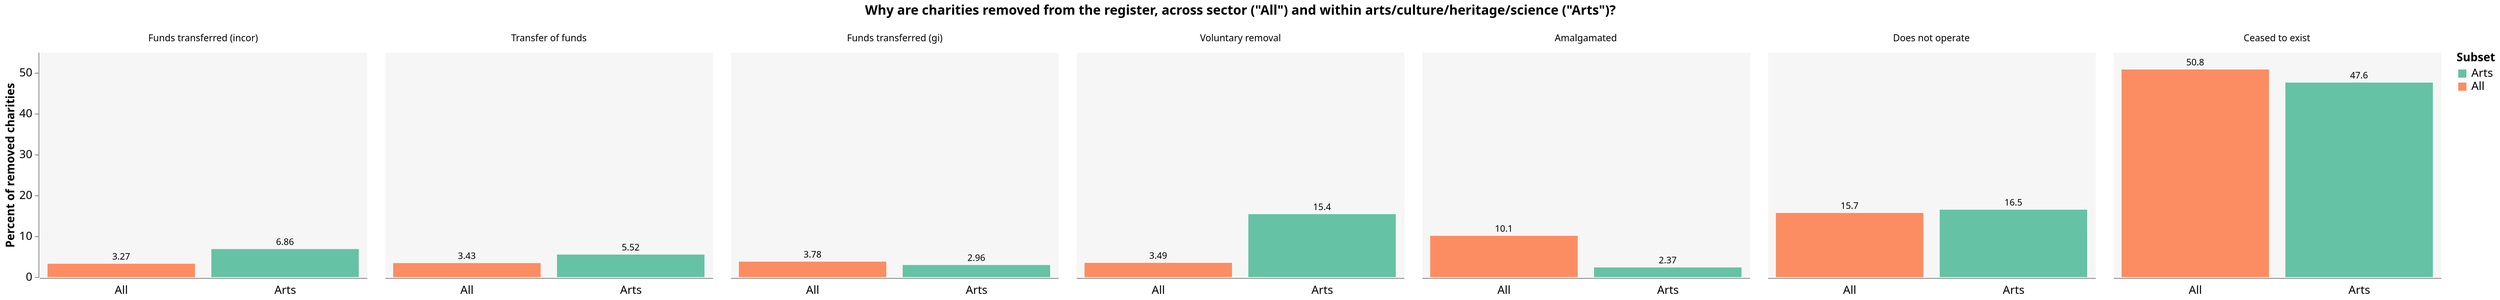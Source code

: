 {"config":{"view":{"width":400,"height":275,"fill":"lightgray","fillOpacity":0.2,"stroke":"transparent"},"axis":{"labelLimit":380,"titleFont":"Century Gothic","titleFontSize":14},"axisBottom":{"labelAngle":0,"labelFont":"Century Gothic","labelFontSize":14,"labelPadding":8,"ticks":false},"axisLeft":{"labelFont":"Century Gothic","labelFontSize":14},"header":{"labelFont":"Century Gothic","labelFontSize":11.5,"labelLimit":150,"titleFont":"Century Gothic","titleFontSize":16},"legend":{"labelFont":"Century Gothic","labelFontSize":14,"titleFont":"Century Gothic","titleFontSize":14},"range":{"category":{"scheme":"set2"}},"text":{"dx":-11,"dy":-8,"font":"Century Gothic"}},"data":{"name":"data-0599ffd23b380fc0d2230110f9d547dc"},"facet":{"column":{"type":"nominal","field":"Removal reason","header":{"title":"Why are charities removed from the register, across sector (\"All\") and within arts/culture/heritage/science (\"Arts\")?"},"sort":{"op":"median","field":"Count"}}},"spec":{"layer":[{"mark":{"type":"bar","stroke":"transparent"},"encoding":{"color":{"type":"nominal","field":"Subset","sort":["Arts"]},"tooltip":[{"type":"nominal","field":"Removal reason"},{"type":"quantitative","field":"Count"},{"type":"nominal","field":"Percent of removed charities"},{"type":"nominal","field":"Subset"}],"x":{"type":"nominal","axis":{"title":""},"field":"Subset","scale":{"rangeStep":55}},"y":{"type":"quantitative","axis":{"grid":false},"field":"Percent of removed charities"}},"selection":{"selector125":{"type":"single","on":"click","fields":["_vgsid_"],"resolve":"global","empty":"all"},"selector126":{"type":"interval","bind":"scales","on":"[mousedown, window:mouseup] > window:mousemove!","encodings":["x","y"],"translate":"[mousedown, window:mouseup] > window:mousemove!","zoom":"wheel!","mark":{"fill":"#333","fillOpacity":0.125,"stroke":"white"},"resolve":"global"}}},{"mark":{"type":"text","align":"left","baseline":"middle"},"encoding":{"text":{"type":"quantitative","field":"Percent of removed charities"},"x":{"type":"nominal","field":"Subset"},"y":{"type":"quantitative","field":"Percent of removed charities"}}}]},"transform":[{"calculate":"if((datum.Subset === 'All charities'),'All','Arts')","as":"Subset"}],"$schema":"https://vega.github.io/schema/vega-lite/v2.6.0.json","datasets":{"data-0599ffd23b380fc0d2230110f9d547dc":[{"Removal reason":"Ceased to exist","Count":89087,"Percent of removed charities":"50.8","Subset":"All charities"},{"Removal reason":"Does not operate","Count":27467,"Percent of removed charities":"15.7","Subset":"All charities"},{"Removal reason":"Amalgamated","Count":17674,"Percent of removed charities":"10.1","Subset":"All charities"},{"Removal reason":"Funds transferred (gi)","Count":6623,"Percent of removed charities":"3.78","Subset":"All charities"},{"Removal reason":"Voluntary removal","Count":6113,"Percent of removed charities":"3.49","Subset":"All charities"},{"Removal reason":"Transfer of funds","Count":6008,"Percent of removed charities":"3.43","Subset":"All charities"},{"Removal reason":"Funds transferred (incor)","Count":5741,"Percent of removed charities":"3.27","Subset":"All charities"},{"Removal reason":"Ceased to exist","Count":4543,"Percent of removed charities":"47.6","Subset":"Arts/ culture/ heritage/ science charities"},{"Removal reason":"Does not operate","Count":1574,"Percent of removed charities":"16.5","Subset":"Arts/ culture/ heritage/ science charities"},{"Removal reason":"Voluntary removal","Count":1466,"Percent of removed charities":"15.4","Subset":"Arts/ culture/ heritage/ science charities"},{"Removal reason":"Funds transferred (incor)","Count":655,"Percent of removed charities":"6.86","Subset":"Arts/ culture/ heritage/ science charities"},{"Removal reason":"Transfer of funds","Count":527,"Percent of removed charities":"5.52","Subset":"Arts/ culture/ heritage/ science charities"},{"Removal reason":"Funds transferred (gi)","Count":283,"Percent of removed charities":"2.96","Subset":"Arts/ culture/ heritage/ science charities"},{"Removal reason":"Amalgamated","Count":226,"Percent of removed charities":"2.37","Subset":"Arts/ culture/ heritage/ science charities"}]}}